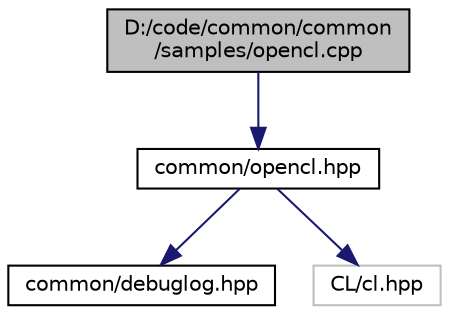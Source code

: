 digraph "D:/code/common/common/samples/opencl.cpp"
{
 // LATEX_PDF_SIZE
  edge [fontname="Helvetica",fontsize="10",labelfontname="Helvetica",labelfontsize="10"];
  node [fontname="Helvetica",fontsize="10",shape=record];
  Node0 [label="D:/code/common/common\l/samples/opencl.cpp",height=0.2,width=0.4,color="black", fillcolor="grey75", style="filled", fontcolor="black",tooltip=" "];
  Node0 -> Node1 [color="midnightblue",fontsize="10",style="solid",fontname="Helvetica"];
  Node1 [label="common/opencl.hpp",height=0.2,width=0.4,color="black", fillcolor="white", style="filled",URL="$opencl_8hpp.html",tooltip=" "];
  Node1 -> Node2 [color="midnightblue",fontsize="10",style="solid",fontname="Helvetica"];
  Node2 [label="common/debuglog.hpp",height=0.2,width=0.4,color="black", fillcolor="white", style="filled",URL="$debuglog_8hpp.html",tooltip=" "];
  Node1 -> Node3 [color="midnightblue",fontsize="10",style="solid",fontname="Helvetica"];
  Node3 [label="CL/cl.hpp",height=0.2,width=0.4,color="grey75", fillcolor="white", style="filled",tooltip=" "];
}

